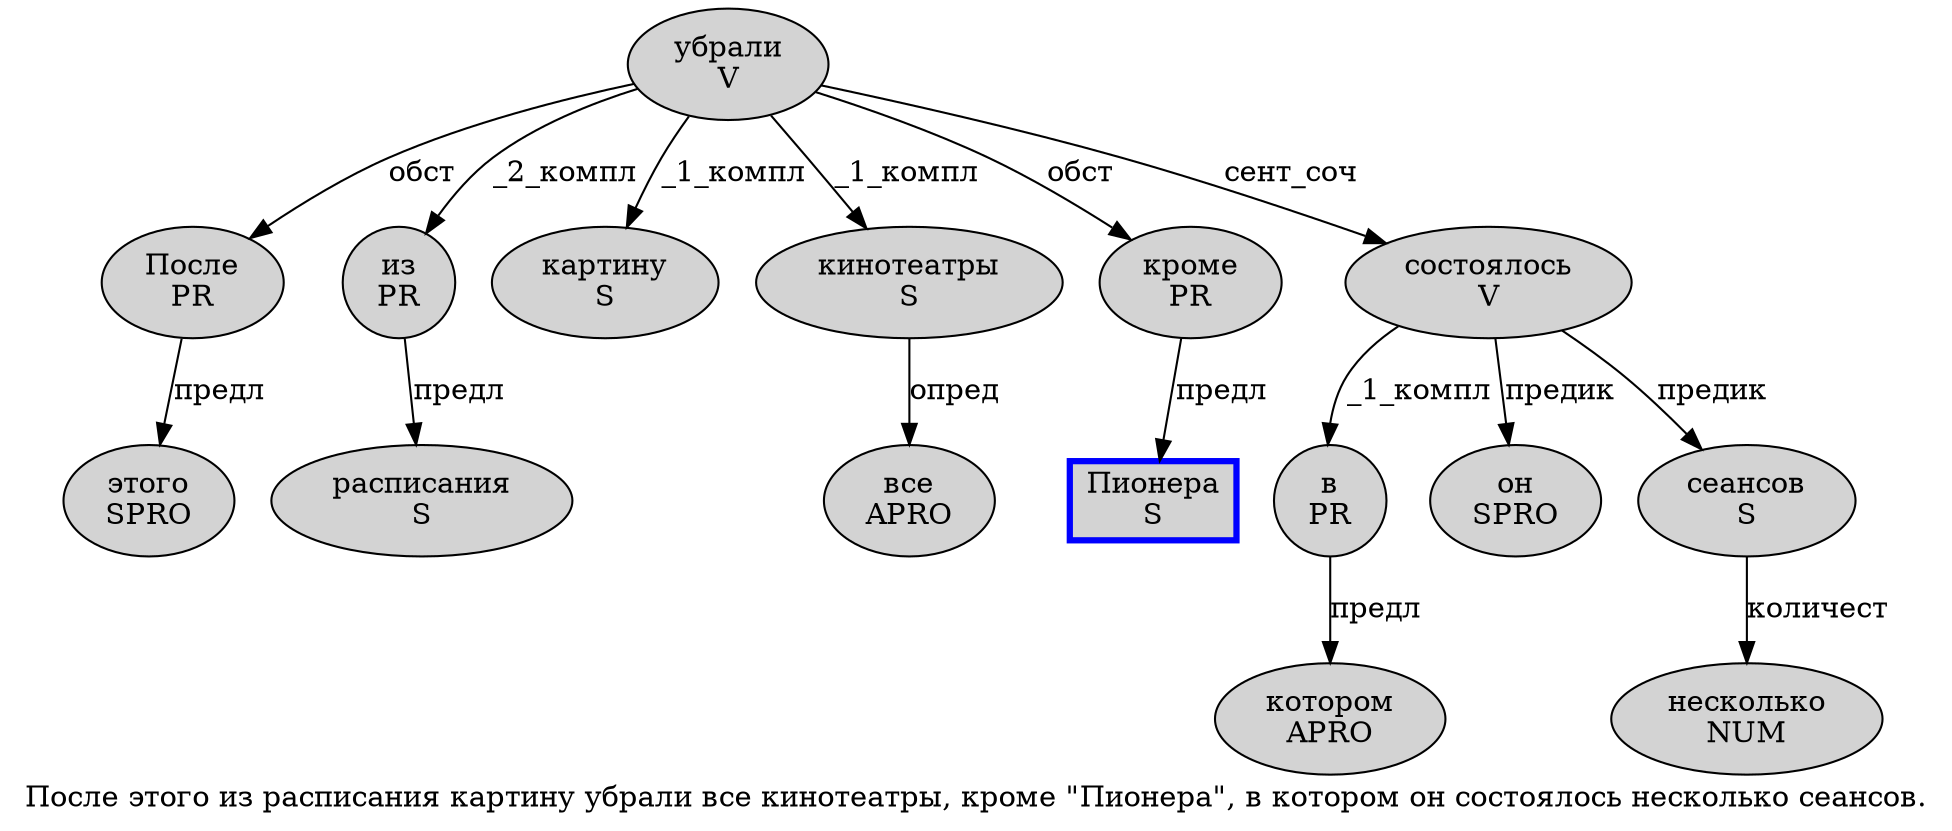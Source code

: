 digraph SENTENCE_1139 {
	graph [label="После этого из расписания картину убрали все кинотеатры, кроме \"Пионера\", в котором он состоялось несколько сеансов."]
	node [style=filled]
		0 [label="После
PR" color="" fillcolor=lightgray penwidth=1 shape=ellipse]
		1 [label="этого
SPRO" color="" fillcolor=lightgray penwidth=1 shape=ellipse]
		2 [label="из
PR" color="" fillcolor=lightgray penwidth=1 shape=ellipse]
		3 [label="расписания
S" color="" fillcolor=lightgray penwidth=1 shape=ellipse]
		4 [label="картину
S" color="" fillcolor=lightgray penwidth=1 shape=ellipse]
		5 [label="убрали
V" color="" fillcolor=lightgray penwidth=1 shape=ellipse]
		6 [label="все
APRO" color="" fillcolor=lightgray penwidth=1 shape=ellipse]
		7 [label="кинотеатры
S" color="" fillcolor=lightgray penwidth=1 shape=ellipse]
		9 [label="кроме
PR" color="" fillcolor=lightgray penwidth=1 shape=ellipse]
		11 [label="Пионера
S" color=blue fillcolor=lightgray penwidth=3 shape=box]
		14 [label="в
PR" color="" fillcolor=lightgray penwidth=1 shape=ellipse]
		15 [label="котором
APRO" color="" fillcolor=lightgray penwidth=1 shape=ellipse]
		16 [label="он
SPRO" color="" fillcolor=lightgray penwidth=1 shape=ellipse]
		17 [label="состоялось
V" color="" fillcolor=lightgray penwidth=1 shape=ellipse]
		18 [label="несколько
NUM" color="" fillcolor=lightgray penwidth=1 shape=ellipse]
		19 [label="сеансов
S" color="" fillcolor=lightgray penwidth=1 shape=ellipse]
			14 -> 15 [label="предл"]
			19 -> 18 [label="количест"]
			5 -> 0 [label="обст"]
			5 -> 2 [label="_2_компл"]
			5 -> 4 [label="_1_компл"]
			5 -> 7 [label="_1_компл"]
			5 -> 9 [label="обст"]
			5 -> 17 [label="сент_соч"]
			17 -> 14 [label="_1_компл"]
			17 -> 16 [label="предик"]
			17 -> 19 [label="предик"]
			0 -> 1 [label="предл"]
			2 -> 3 [label="предл"]
			9 -> 11 [label="предл"]
			7 -> 6 [label="опред"]
}